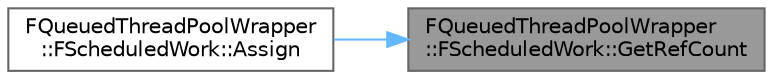 digraph "FQueuedThreadPoolWrapper::FScheduledWork::GetRefCount"
{
 // INTERACTIVE_SVG=YES
 // LATEX_PDF_SIZE
  bgcolor="transparent";
  edge [fontname=Helvetica,fontsize=10,labelfontname=Helvetica,labelfontsize=10];
  node [fontname=Helvetica,fontsize=10,shape=box,height=0.2,width=0.4];
  rankdir="RL";
  Node1 [id="Node000001",label="FQueuedThreadPoolWrapper\l::FScheduledWork::GetRefCount",height=0.2,width=0.4,color="gray40", fillcolor="grey60", style="filled", fontcolor="black",tooltip=" "];
  Node1 -> Node2 [id="edge1_Node000001_Node000002",dir="back",color="steelblue1",style="solid",tooltip=" "];
  Node2 [id="Node000002",label="FQueuedThreadPoolWrapper\l::FScheduledWork::Assign",height=0.2,width=0.4,color="grey40", fillcolor="white", style="filled",URL="$dd/dad/classFQueuedThreadPoolWrapper_1_1FScheduledWork.html#a0e2bf0c06fc07d383b2d69d9c83a2522",tooltip=" "];
}
